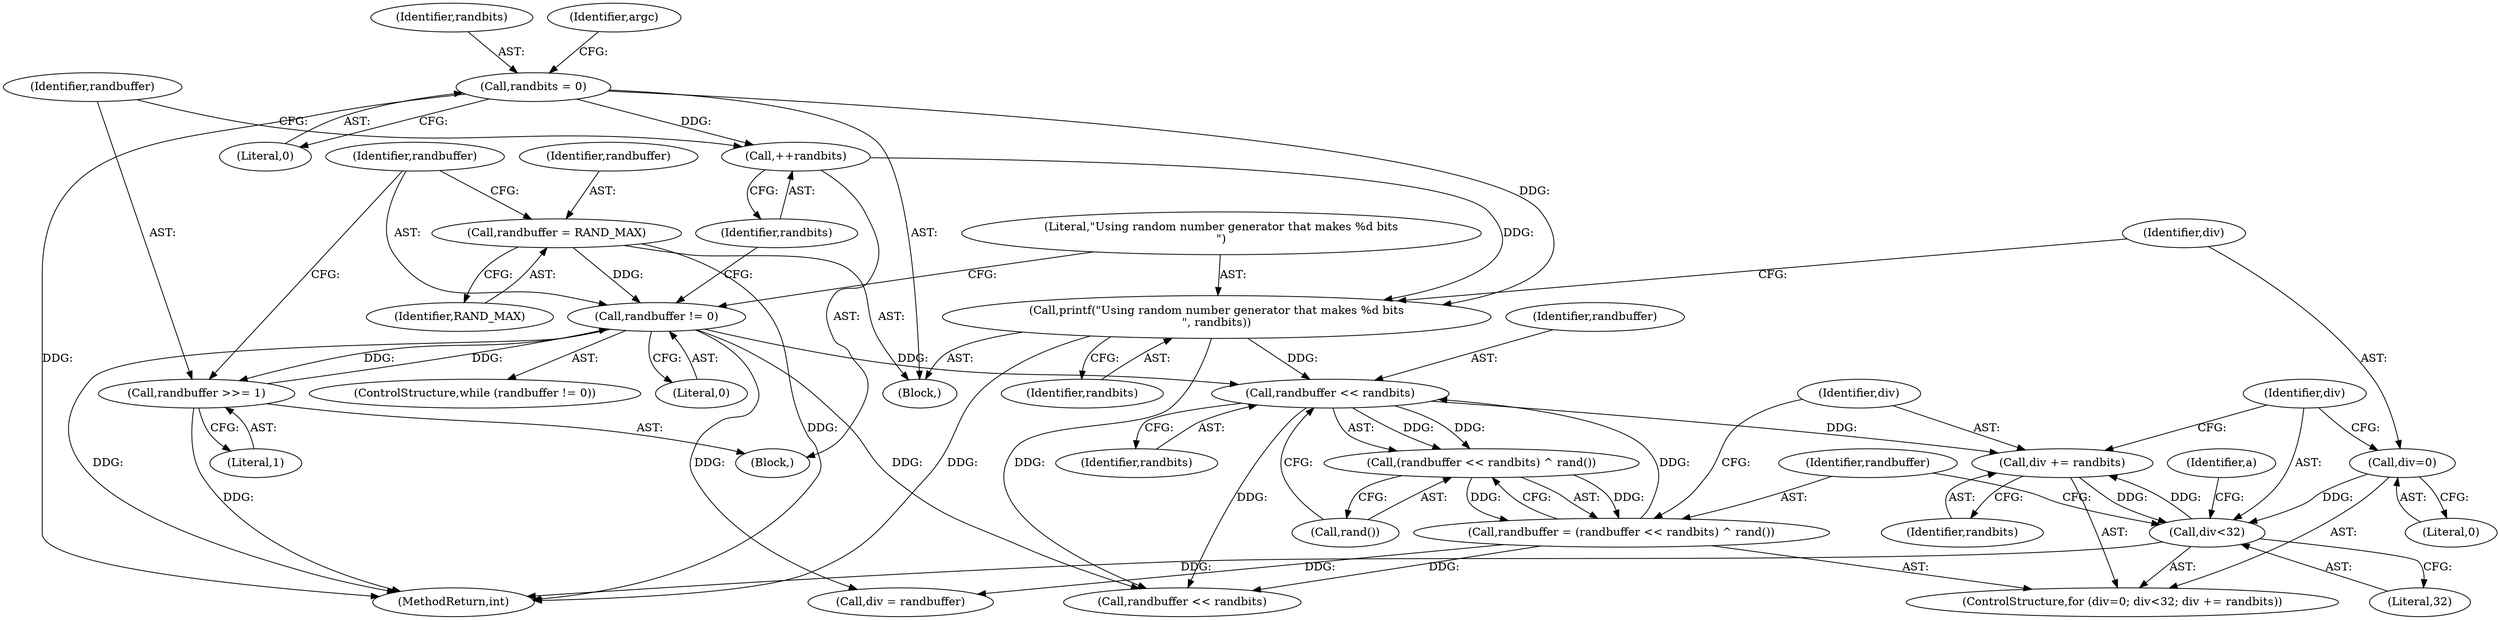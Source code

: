 digraph "0_Android_9d4853418ab2f754c2b63e091c29c5529b8b86ca_155@API" {
"1000179" [label="(Call,div += randbits)"];
"1000185" [label="(Call,randbuffer << randbits)"];
"1000160" [label="(Call,randbuffer != 0)"];
"1000156" [label="(Call,randbuffer = RAND_MAX)"];
"1000166" [label="(Call,randbuffer >>= 1)"];
"1000182" [label="(Call,randbuffer = (randbuffer << randbits) ^ rand())"];
"1000184" [label="(Call,(randbuffer << randbits) ^ rand())"];
"1000169" [label="(Call,printf(\"Using random number generator that makes %d bits\n\", randbits))"];
"1000135" [label="(Call,randbits = 0)"];
"1000164" [label="(Call,++randbits)"];
"1000176" [label="(Call,div<32)"];
"1000179" [label="(Call,div += randbits)"];
"1000173" [label="(Call,div=0)"];
"1000157" [label="(Identifier,randbuffer)"];
"1000175" [label="(Literal,0)"];
"1000180" [label="(Identifier,div)"];
"1000162" [label="(Literal,0)"];
"1000183" [label="(Identifier,randbuffer)"];
"1000156" [label="(Call,randbuffer = RAND_MAX)"];
"1000168" [label="(Literal,1)"];
"1000163" [label="(Block,)"];
"1000173" [label="(Call,div=0)"];
"1000186" [label="(Identifier,randbuffer)"];
"1000136" [label="(Identifier,randbits)"];
"1000170" [label="(Literal,\"Using random number generator that makes %d bits\n\")"];
"1000161" [label="(Identifier,randbuffer)"];
"1000135" [label="(Call,randbits = 0)"];
"1000176" [label="(Call,div<32)"];
"1000177" [label="(Identifier,div)"];
"1000113" [label="(Block,)"];
"1000164" [label="(Call,++randbits)"];
"1000160" [label="(Call,randbuffer != 0)"];
"1000169" [label="(Call,printf(\"Using random number generator that makes %d bits\n\", randbits))"];
"1000174" [label="(Identifier,div)"];
"1000165" [label="(Identifier,randbits)"];
"1000185" [label="(Call,randbuffer << randbits)"];
"1000458" [label="(MethodReturn,int)"];
"1000145" [label="(Identifier,argc)"];
"1000184" [label="(Call,(randbuffer << randbits) ^ rand())"];
"1000187" [label="(Identifier,randbits)"];
"1000178" [label="(Literal,32)"];
"1000158" [label="(Identifier,RAND_MAX)"];
"1000167" [label="(Identifier,randbuffer)"];
"1000137" [label="(Literal,0)"];
"1000171" [label="(Identifier,randbits)"];
"1000188" [label="(Call,rand())"];
"1000159" [label="(ControlStructure,while (randbuffer != 0))"];
"1000166" [label="(Call,randbuffer >>= 1)"];
"1000181" [label="(Identifier,randbits)"];
"1000435" [label="(Call,div = randbuffer)"];
"1000182" [label="(Call,randbuffer = (randbuffer << randbits) ^ rand())"];
"1000179" [label="(Call,div += randbits)"];
"1000190" [label="(Identifier,a)"];
"1000172" [label="(ControlStructure,for (div=0; div<32; div += randbits))"];
"1000441" [label="(Call,randbuffer << randbits)"];
"1000179" -> "1000172"  [label="AST: "];
"1000179" -> "1000181"  [label="CFG: "];
"1000180" -> "1000179"  [label="AST: "];
"1000181" -> "1000179"  [label="AST: "];
"1000177" -> "1000179"  [label="CFG: "];
"1000179" -> "1000176"  [label="DDG: "];
"1000185" -> "1000179"  [label="DDG: "];
"1000176" -> "1000179"  [label="DDG: "];
"1000185" -> "1000184"  [label="AST: "];
"1000185" -> "1000187"  [label="CFG: "];
"1000186" -> "1000185"  [label="AST: "];
"1000187" -> "1000185"  [label="AST: "];
"1000188" -> "1000185"  [label="CFG: "];
"1000185" -> "1000184"  [label="DDG: "];
"1000185" -> "1000184"  [label="DDG: "];
"1000160" -> "1000185"  [label="DDG: "];
"1000182" -> "1000185"  [label="DDG: "];
"1000169" -> "1000185"  [label="DDG: "];
"1000185" -> "1000441"  [label="DDG: "];
"1000160" -> "1000159"  [label="AST: "];
"1000160" -> "1000162"  [label="CFG: "];
"1000161" -> "1000160"  [label="AST: "];
"1000162" -> "1000160"  [label="AST: "];
"1000165" -> "1000160"  [label="CFG: "];
"1000170" -> "1000160"  [label="CFG: "];
"1000160" -> "1000458"  [label="DDG: "];
"1000156" -> "1000160"  [label="DDG: "];
"1000166" -> "1000160"  [label="DDG: "];
"1000160" -> "1000166"  [label="DDG: "];
"1000160" -> "1000435"  [label="DDG: "];
"1000160" -> "1000441"  [label="DDG: "];
"1000156" -> "1000113"  [label="AST: "];
"1000156" -> "1000158"  [label="CFG: "];
"1000157" -> "1000156"  [label="AST: "];
"1000158" -> "1000156"  [label="AST: "];
"1000161" -> "1000156"  [label="CFG: "];
"1000156" -> "1000458"  [label="DDG: "];
"1000166" -> "1000163"  [label="AST: "];
"1000166" -> "1000168"  [label="CFG: "];
"1000167" -> "1000166"  [label="AST: "];
"1000168" -> "1000166"  [label="AST: "];
"1000161" -> "1000166"  [label="CFG: "];
"1000166" -> "1000458"  [label="DDG: "];
"1000182" -> "1000172"  [label="AST: "];
"1000182" -> "1000184"  [label="CFG: "];
"1000183" -> "1000182"  [label="AST: "];
"1000184" -> "1000182"  [label="AST: "];
"1000180" -> "1000182"  [label="CFG: "];
"1000184" -> "1000182"  [label="DDG: "];
"1000184" -> "1000182"  [label="DDG: "];
"1000182" -> "1000435"  [label="DDG: "];
"1000182" -> "1000441"  [label="DDG: "];
"1000184" -> "1000188"  [label="CFG: "];
"1000188" -> "1000184"  [label="AST: "];
"1000169" -> "1000113"  [label="AST: "];
"1000169" -> "1000171"  [label="CFG: "];
"1000170" -> "1000169"  [label="AST: "];
"1000171" -> "1000169"  [label="AST: "];
"1000174" -> "1000169"  [label="CFG: "];
"1000169" -> "1000458"  [label="DDG: "];
"1000135" -> "1000169"  [label="DDG: "];
"1000164" -> "1000169"  [label="DDG: "];
"1000169" -> "1000441"  [label="DDG: "];
"1000135" -> "1000113"  [label="AST: "];
"1000135" -> "1000137"  [label="CFG: "];
"1000136" -> "1000135"  [label="AST: "];
"1000137" -> "1000135"  [label="AST: "];
"1000145" -> "1000135"  [label="CFG: "];
"1000135" -> "1000458"  [label="DDG: "];
"1000135" -> "1000164"  [label="DDG: "];
"1000164" -> "1000163"  [label="AST: "];
"1000164" -> "1000165"  [label="CFG: "];
"1000165" -> "1000164"  [label="AST: "];
"1000167" -> "1000164"  [label="CFG: "];
"1000176" -> "1000172"  [label="AST: "];
"1000176" -> "1000178"  [label="CFG: "];
"1000177" -> "1000176"  [label="AST: "];
"1000178" -> "1000176"  [label="AST: "];
"1000183" -> "1000176"  [label="CFG: "];
"1000190" -> "1000176"  [label="CFG: "];
"1000176" -> "1000458"  [label="DDG: "];
"1000173" -> "1000176"  [label="DDG: "];
"1000173" -> "1000172"  [label="AST: "];
"1000173" -> "1000175"  [label="CFG: "];
"1000174" -> "1000173"  [label="AST: "];
"1000175" -> "1000173"  [label="AST: "];
"1000177" -> "1000173"  [label="CFG: "];
}
